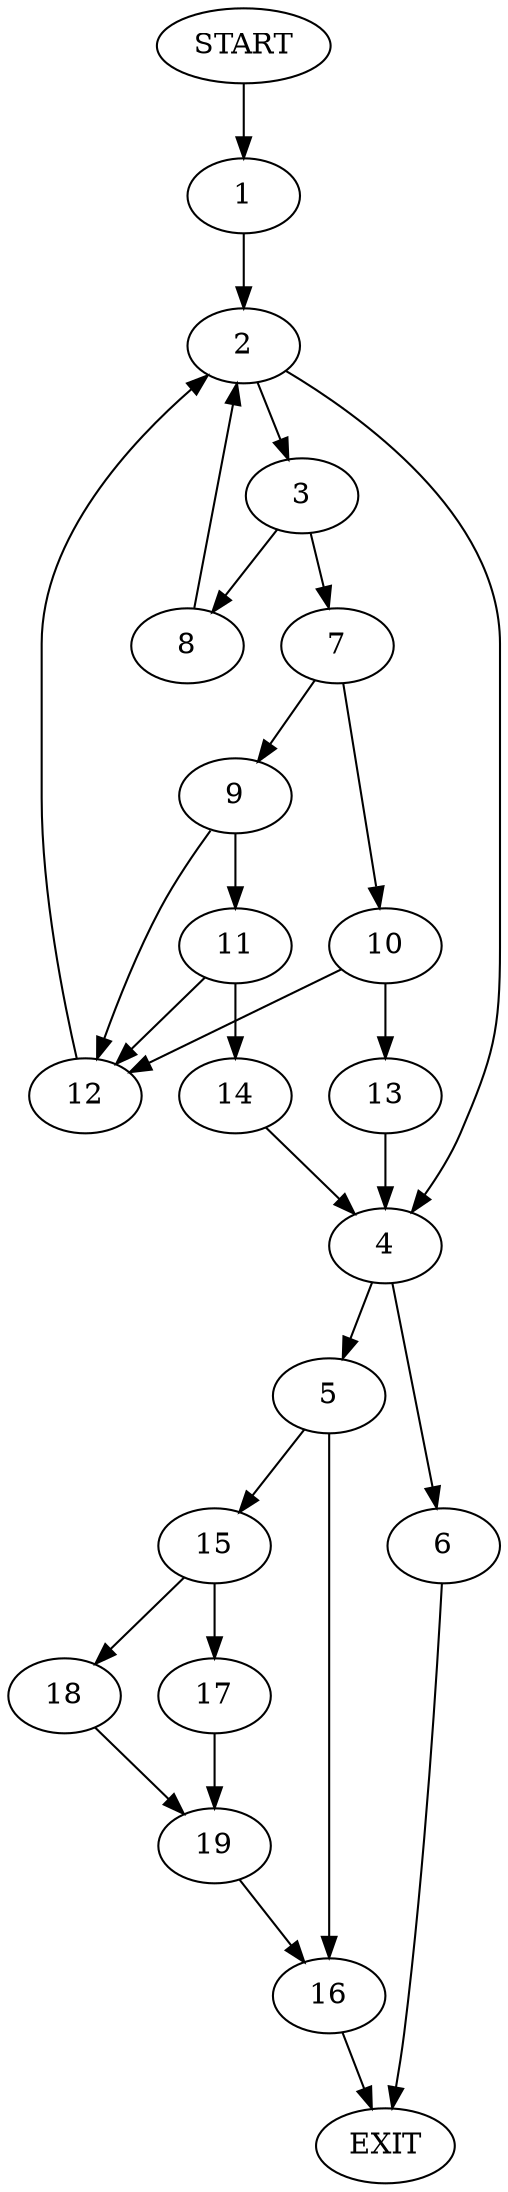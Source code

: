 digraph {
0 [label="START"]
20 [label="EXIT"]
0 -> 1
1 -> 2
2 -> 3
2 -> 4
4 -> 5
4 -> 6
3 -> 7
3 -> 8
7 -> 9
7 -> 10
8 -> 2
9 -> 11
9 -> 12
10 -> 12
10 -> 13
13 -> 4
12 -> 2
11 -> 12
11 -> 14
14 -> 4
6 -> 20
5 -> 15
5 -> 16
16 -> 20
15 -> 17
15 -> 18
18 -> 19
17 -> 19
19 -> 16
}
